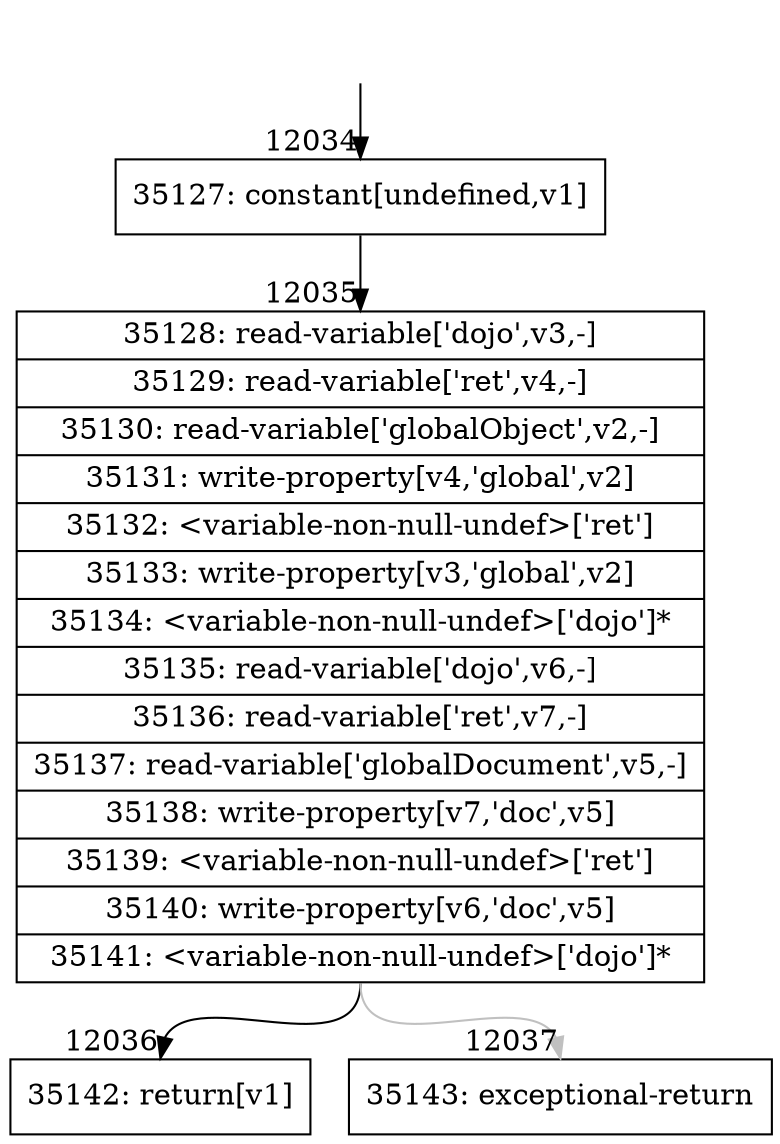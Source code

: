 digraph {
rankdir="TD"
BB_entry892[shape=none,label=""];
BB_entry892 -> BB12034 [tailport=s, headport=n, headlabel="    12034"]
BB12034 [shape=record label="{35127: constant[undefined,v1]}" ] 
BB12034 -> BB12035 [tailport=s, headport=n, headlabel="      12035"]
BB12035 [shape=record label="{35128: read-variable['dojo',v3,-]|35129: read-variable['ret',v4,-]|35130: read-variable['globalObject',v2,-]|35131: write-property[v4,'global',v2]|35132: \<variable-non-null-undef\>['ret']|35133: write-property[v3,'global',v2]|35134: \<variable-non-null-undef\>['dojo']*|35135: read-variable['dojo',v6,-]|35136: read-variable['ret',v7,-]|35137: read-variable['globalDocument',v5,-]|35138: write-property[v7,'doc',v5]|35139: \<variable-non-null-undef\>['ret']|35140: write-property[v6,'doc',v5]|35141: \<variable-non-null-undef\>['dojo']*}" ] 
BB12035 -> BB12036 [tailport=s, headport=n, headlabel="      12036"]
BB12035 -> BB12037 [tailport=s, headport=n, color=gray, headlabel="      12037"]
BB12036 [shape=record label="{35142: return[v1]}" ] 
BB12037 [shape=record label="{35143: exceptional-return}" ] 
//#$~ 16870
}
